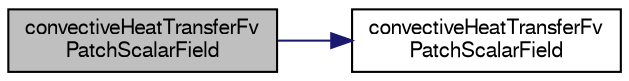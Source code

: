 digraph "convectiveHeatTransferFvPatchScalarField"
{
  bgcolor="transparent";
  edge [fontname="FreeSans",fontsize="10",labelfontname="FreeSans",labelfontsize="10"];
  node [fontname="FreeSans",fontsize="10",shape=record];
  rankdir="LR";
  Node10 [label="convectiveHeatTransferFv\lPatchScalarField",height=0.2,width=0.4,color="black", fillcolor="grey75", style="filled", fontcolor="black"];
  Node10 -> Node11 [color="midnightblue",fontsize="10",style="solid",fontname="FreeSans"];
  Node11 [label="convectiveHeatTransferFv\lPatchScalarField",height=0.2,width=0.4,color="black",URL="$a30658.html#a0fdc3456b6dbddaa7013944f3a654139",tooltip="Construct from patch and internal field. "];
}
